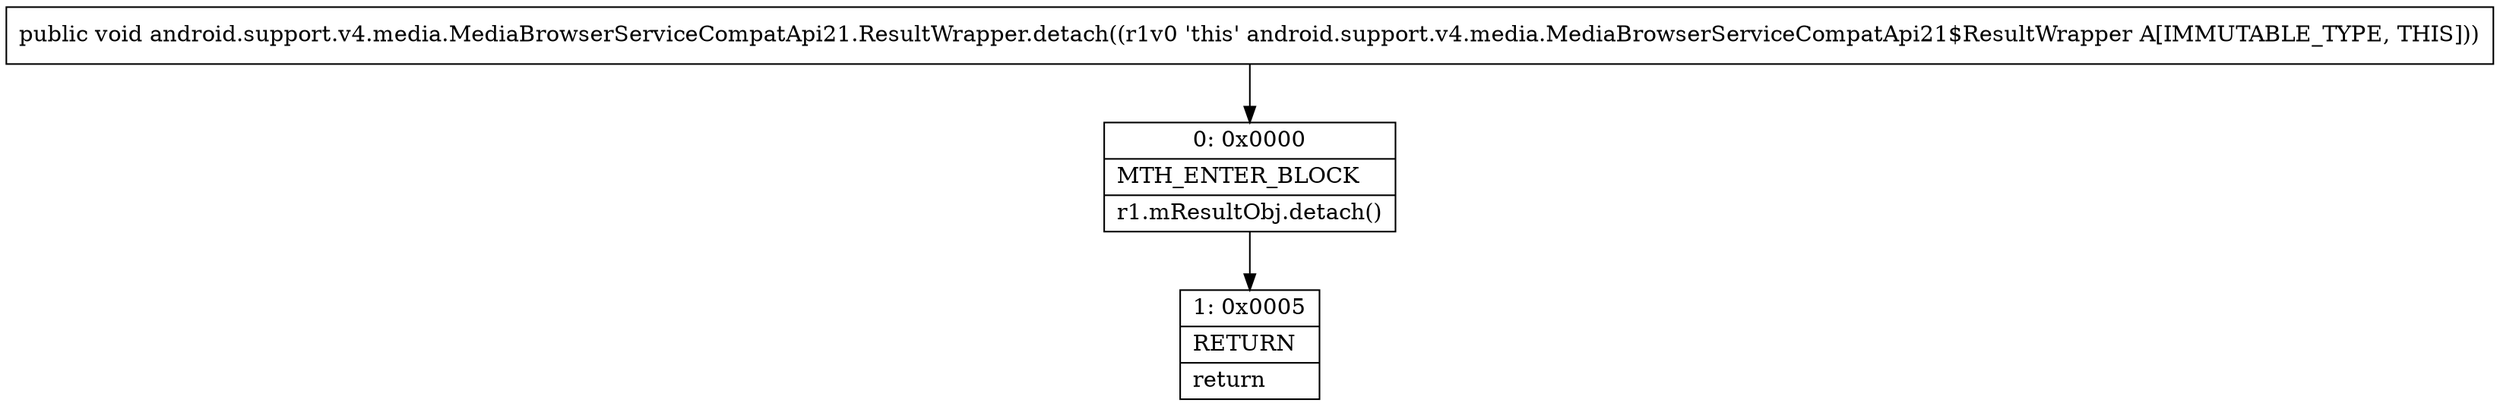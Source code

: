 digraph "CFG forandroid.support.v4.media.MediaBrowserServiceCompatApi21.ResultWrapper.detach()V" {
Node_0 [shape=record,label="{0\:\ 0x0000|MTH_ENTER_BLOCK\l|r1.mResultObj.detach()\l}"];
Node_1 [shape=record,label="{1\:\ 0x0005|RETURN\l|return\l}"];
MethodNode[shape=record,label="{public void android.support.v4.media.MediaBrowserServiceCompatApi21.ResultWrapper.detach((r1v0 'this' android.support.v4.media.MediaBrowserServiceCompatApi21$ResultWrapper A[IMMUTABLE_TYPE, THIS])) }"];
MethodNode -> Node_0;
Node_0 -> Node_1;
}

